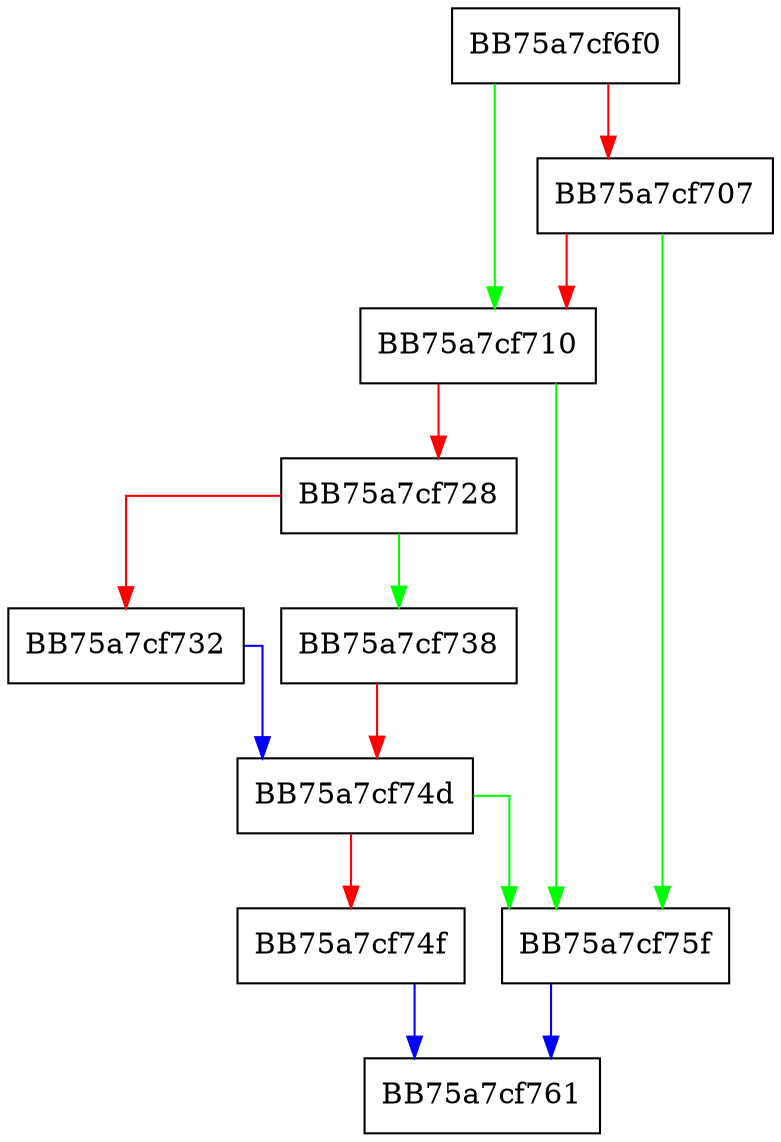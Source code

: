 digraph match_word_end {
  node [shape="box"];
  graph [splines=ortho];
  BB75a7cf6f0 -> BB75a7cf710 [color="green"];
  BB75a7cf6f0 -> BB75a7cf707 [color="red"];
  BB75a7cf707 -> BB75a7cf75f [color="green"];
  BB75a7cf707 -> BB75a7cf710 [color="red"];
  BB75a7cf710 -> BB75a7cf75f [color="green"];
  BB75a7cf710 -> BB75a7cf728 [color="red"];
  BB75a7cf728 -> BB75a7cf738 [color="green"];
  BB75a7cf728 -> BB75a7cf732 [color="red"];
  BB75a7cf732 -> BB75a7cf74d [color="blue"];
  BB75a7cf738 -> BB75a7cf74d [color="red"];
  BB75a7cf74d -> BB75a7cf75f [color="green"];
  BB75a7cf74d -> BB75a7cf74f [color="red"];
  BB75a7cf74f -> BB75a7cf761 [color="blue"];
  BB75a7cf75f -> BB75a7cf761 [color="blue"];
}